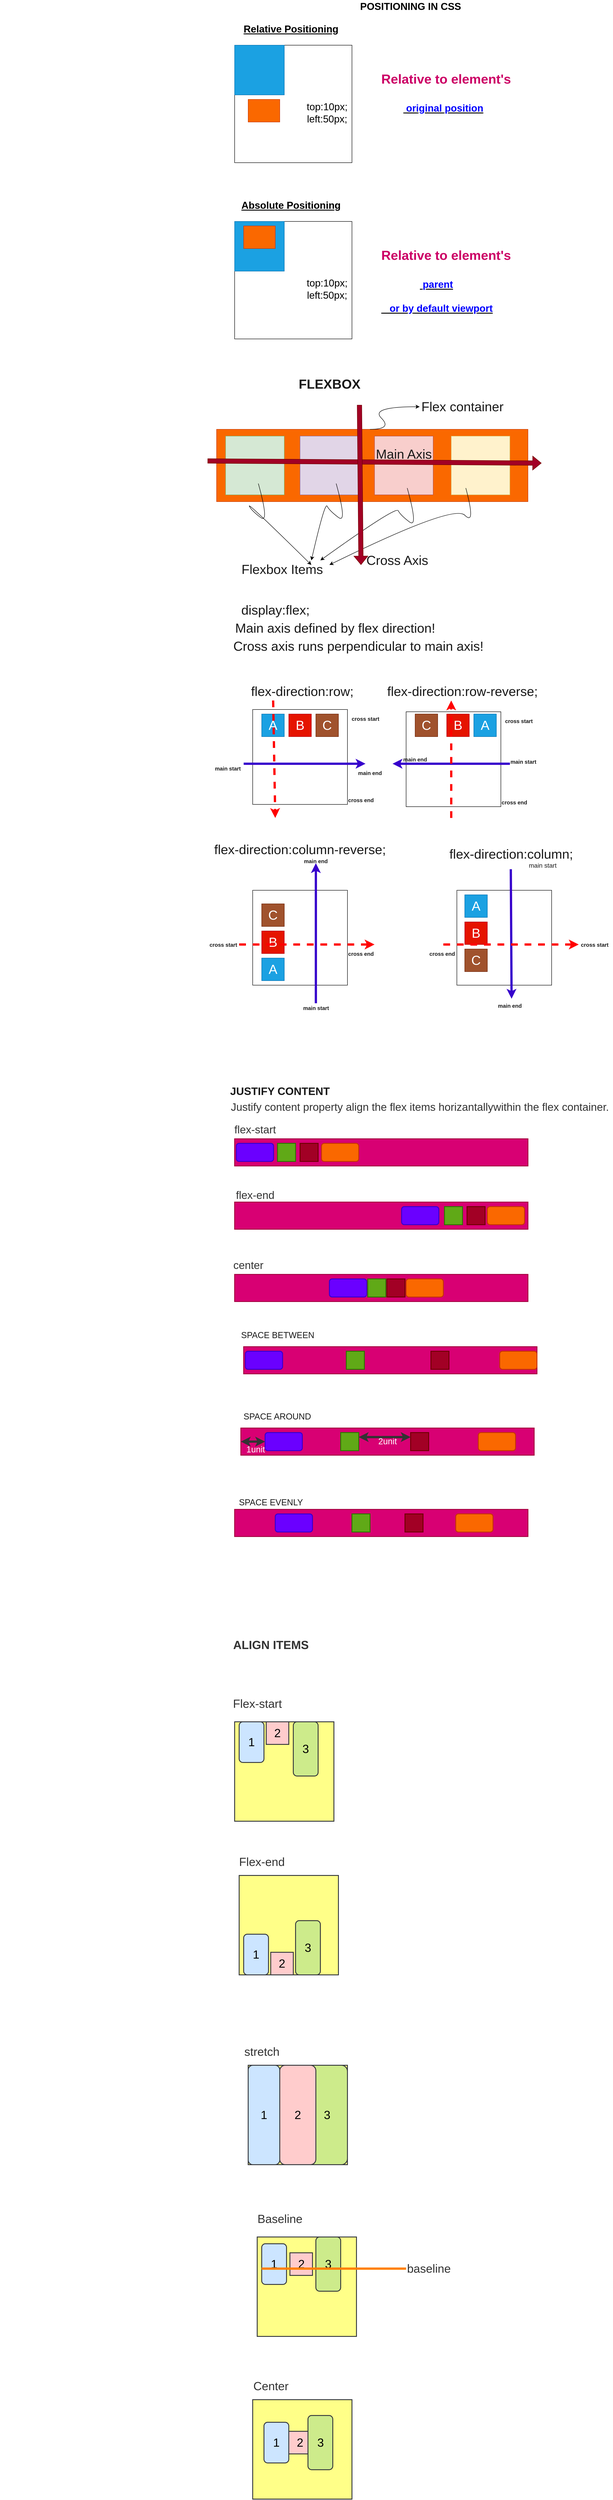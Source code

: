 <mxfile version="15.9.4" type="github">
  <diagram id="hBjouSgAeCDahPuPuHmp" name="Page-1">
    <mxGraphModel dx="1629" dy="402" grid="1" gridSize="10" guides="1" tooltips="1" connect="1" arrows="1" fold="1" page="1" pageScale="1" pageWidth="850" pageHeight="1100" math="0" shadow="0">
      <root>
        <mxCell id="0" />
        <mxCell id="1" parent="0" />
        <mxCell id="PpvAkOJpzQYMoEsu-7qa-2" value="&lt;span&gt;&lt;font size=&quot;1&quot;&gt;&lt;b style=&quot;font-size: 22px&quot;&gt;POSITIONING IN CSS&lt;/b&gt;&lt;/font&gt;&lt;/span&gt;" style="text;html=1;strokeColor=none;fillColor=none;align=center;verticalAlign=middle;whiteSpace=wrap;rounded=0;" vertex="1" parent="1">
          <mxGeometry x="340" y="30" width="260" height="30" as="geometry" />
        </mxCell>
        <mxCell id="PpvAkOJpzQYMoEsu-7qa-3" value="" style="whiteSpace=wrap;html=1;aspect=fixed;fontSize=22;" vertex="1" parent="1">
          <mxGeometry x="80" y="130" width="260" height="260" as="geometry" />
        </mxCell>
        <mxCell id="PpvAkOJpzQYMoEsu-7qa-4" value="&lt;b&gt;&lt;u&gt;Relative Positioning&lt;/u&gt;&lt;/b&gt;" style="text;html=1;strokeColor=none;fillColor=none;align=center;verticalAlign=middle;whiteSpace=wrap;rounded=0;fontSize=22;" vertex="1" parent="1">
          <mxGeometry x="80" y="80" width="250" height="30" as="geometry" />
        </mxCell>
        <mxCell id="PpvAkOJpzQYMoEsu-7qa-5" value="" style="whiteSpace=wrap;html=1;aspect=fixed;fontSize=22;fillColor=#1ba1e2;fontColor=#ffffff;strokeColor=#006EAF;" vertex="1" parent="1">
          <mxGeometry x="80" y="130" width="110" height="110" as="geometry" />
        </mxCell>
        <mxCell id="PpvAkOJpzQYMoEsu-7qa-7" value="" style="rounded=0;whiteSpace=wrap;html=1;fontSize=22;fillColor=#fa6800;fontColor=#000000;strokeColor=#C73500;" vertex="1" parent="1">
          <mxGeometry x="110" y="250" width="70" height="50" as="geometry" />
        </mxCell>
        <mxCell id="PpvAkOJpzQYMoEsu-7qa-8" value="top:10px;&lt;br&gt;left:50px;" style="text;html=1;strokeColor=none;fillColor=none;align=center;verticalAlign=middle;whiteSpace=wrap;rounded=0;fontSize=22;" vertex="1" parent="1">
          <mxGeometry x="240" y="250" width="90" height="60" as="geometry" />
        </mxCell>
        <mxCell id="PpvAkOJpzQYMoEsu-7qa-9" value="&lt;h1&gt;&lt;font style=&quot;font-size: 29px&quot; color=&quot;#cc0066&quot;&gt;Relative to element&#39;s&lt;/font&gt;&lt;span style=&quot;font-size: 43px&quot;&gt;&amp;nbsp;&lt;/span&gt;&lt;/h1&gt;&lt;div&gt;&amp;nbsp; &amp;nbsp; &amp;nbsp; &amp;nbsp; &lt;b&gt;&lt;u&gt;&amp;nbsp;&lt;font color=&quot;#0000ff&quot;&gt;original position&lt;/font&gt;&lt;/u&gt;&lt;/b&gt;&lt;/div&gt;" style="text;html=1;strokeColor=none;fillColor=none;spacing=5;spacingTop=-20;whiteSpace=wrap;overflow=hidden;rounded=0;fontSize=22;" vertex="1" parent="1">
          <mxGeometry x="400" y="155" width="480" height="210" as="geometry" />
        </mxCell>
        <mxCell id="PpvAkOJpzQYMoEsu-7qa-10" value="" style="whiteSpace=wrap;html=1;aspect=fixed;fontSize=22;" vertex="1" parent="1">
          <mxGeometry x="80" y="520" width="260" height="260" as="geometry" />
        </mxCell>
        <mxCell id="PpvAkOJpzQYMoEsu-7qa-11" value="&lt;b&gt;&lt;u&gt;Absolute Positioning&lt;/u&gt;&lt;/b&gt;" style="text;html=1;strokeColor=none;fillColor=none;align=center;verticalAlign=middle;whiteSpace=wrap;rounded=0;fontSize=22;" vertex="1" parent="1">
          <mxGeometry x="80" y="470" width="250" height="30" as="geometry" />
        </mxCell>
        <mxCell id="PpvAkOJpzQYMoEsu-7qa-12" value="" style="whiteSpace=wrap;html=1;aspect=fixed;fontSize=22;fillColor=#1ba1e2;fontColor=#ffffff;strokeColor=#006EAF;" vertex="1" parent="1">
          <mxGeometry x="80" y="520" width="110" height="110" as="geometry" />
        </mxCell>
        <mxCell id="PpvAkOJpzQYMoEsu-7qa-13" value="" style="rounded=0;whiteSpace=wrap;html=1;fontSize=22;fillColor=#fa6800;fontColor=#000000;strokeColor=#C73500;" vertex="1" parent="1">
          <mxGeometry x="100" y="530" width="70" height="50" as="geometry" />
        </mxCell>
        <mxCell id="PpvAkOJpzQYMoEsu-7qa-14" value="top:10px;&lt;br&gt;left:50px;" style="text;html=1;strokeColor=none;fillColor=none;align=center;verticalAlign=middle;whiteSpace=wrap;rounded=0;fontSize=22;" vertex="1" parent="1">
          <mxGeometry x="240" y="640" width="90" height="60" as="geometry" />
        </mxCell>
        <mxCell id="PpvAkOJpzQYMoEsu-7qa-15" value="&lt;h1&gt;&lt;font style=&quot;font-size: 29px&quot; color=&quot;#cc0066&quot;&gt;Relative to element&#39;s&lt;/font&gt;&lt;span style=&quot;font-size: 43px&quot;&gt;&amp;nbsp;&lt;/span&gt;&lt;/h1&gt;&lt;div&gt;&amp;nbsp; &amp;nbsp; &amp;nbsp; &amp;nbsp; &amp;nbsp; &amp;nbsp; &amp;nbsp;&amp;nbsp;&lt;b&gt;&lt;u&gt;&amp;nbsp;&lt;font color=&quot;#0000ff&quot;&gt;parent&lt;/font&gt;&lt;/u&gt;&lt;/b&gt;&lt;/div&gt;&lt;div&gt;&lt;b&gt;&lt;u&gt;&lt;font color=&quot;#0000ff&quot;&gt;&lt;br&gt;&lt;/font&gt;&lt;/u&gt;&lt;/b&gt;&lt;/div&gt;&lt;div&gt;&lt;b&gt;&lt;u&gt;&lt;font color=&quot;#0000ff&quot;&gt;&amp;nbsp; &amp;nbsp;or by default viewport&lt;/font&gt;&lt;/u&gt;&lt;/b&gt;&lt;/div&gt;" style="text;html=1;strokeColor=none;fillColor=none;spacing=5;spacingTop=-20;whiteSpace=wrap;overflow=hidden;rounded=0;fontSize=22;" vertex="1" parent="1">
          <mxGeometry x="400" y="545" width="480" height="210" as="geometry" />
        </mxCell>
        <mxCell id="PpvAkOJpzQYMoEsu-7qa-16" value="&lt;b&gt;&lt;font color=&quot;#1a1a1a&quot;&gt;FLEXBOX&lt;/font&gt;&lt;/b&gt;" style="text;html=1;align=center;verticalAlign=middle;resizable=0;points=[];autosize=1;strokeColor=none;fillColor=none;fontSize=29;fontColor=#0000FF;" vertex="1" parent="1">
          <mxGeometry x="215" y="860" width="150" height="40" as="geometry" />
        </mxCell>
        <mxCell id="PpvAkOJpzQYMoEsu-7qa-17" value="" style="whiteSpace=wrap;html=1;fontSize=29;fontColor=#000000;fillColor=#fa6800;strokeColor=#C73500;" vertex="1" parent="1">
          <mxGeometry x="40" y="980" width="690" height="160" as="geometry" />
        </mxCell>
        <mxCell id="PpvAkOJpzQYMoEsu-7qa-18" value="" style="whiteSpace=wrap;html=1;aspect=fixed;fontSize=29;fillColor=#d5e8d4;strokeColor=#82b366;" vertex="1" parent="1">
          <mxGeometry x="60" y="995" width="130" height="130" as="geometry" />
        </mxCell>
        <mxCell id="PpvAkOJpzQYMoEsu-7qa-19" value="" style="whiteSpace=wrap;html=1;aspect=fixed;fontSize=29;fillColor=#e1d5e7;strokeColor=#9673a6;" vertex="1" parent="1">
          <mxGeometry x="225" y="995" width="130" height="130" as="geometry" />
        </mxCell>
        <mxCell id="PpvAkOJpzQYMoEsu-7qa-20" value="" style="whiteSpace=wrap;html=1;aspect=fixed;fontSize=29;fillColor=#f8cecc;strokeColor=#b85450;" vertex="1" parent="1">
          <mxGeometry x="390" y="995" width="130" height="130" as="geometry" />
        </mxCell>
        <mxCell id="PpvAkOJpzQYMoEsu-7qa-21" value="" style="whiteSpace=wrap;html=1;aspect=fixed;fontSize=29;fillColor=#fff2cc;strokeColor=#d6b656;" vertex="1" parent="1">
          <mxGeometry x="560" y="995" width="130" height="130" as="geometry" />
        </mxCell>
        <mxCell id="PpvAkOJpzQYMoEsu-7qa-22" value="" style="curved=1;endArrow=classic;html=1;rounded=0;fontSize=29;fontColor=#1A1A1A;" edge="1" parent="1">
          <mxGeometry width="50" height="50" relative="1" as="geometry">
            <mxPoint x="380" y="980" as="sourcePoint" />
            <mxPoint x="490" y="930" as="targetPoint" />
            <Array as="points">
              <mxPoint x="430" y="980" />
              <mxPoint x="380" y="930" />
            </Array>
          </mxGeometry>
        </mxCell>
        <mxCell id="PpvAkOJpzQYMoEsu-7qa-23" value="&amp;nbsp; &amp;nbsp; &amp;nbsp; &amp;nbsp; &amp;nbsp; &amp;nbsp; &amp;nbsp; &amp;nbsp; Flex container" style="text;html=1;align=center;verticalAlign=middle;resizable=0;points=[];autosize=1;strokeColor=none;fillColor=none;fontSize=29;fontColor=#1A1A1A;" vertex="1" parent="1">
          <mxGeometry x="355" y="910" width="330" height="40" as="geometry" />
        </mxCell>
        <mxCell id="PpvAkOJpzQYMoEsu-7qa-24" value="" style="curved=1;endArrow=classic;html=1;rounded=0;fontSize=29;fontColor=#1A1A1A;" edge="1" parent="1">
          <mxGeometry width="50" height="50" relative="1" as="geometry">
            <mxPoint x="462.5" y="1110" as="sourcePoint" />
            <mxPoint x="270" y="1270" as="targetPoint" />
            <Array as="points">
              <mxPoint x="487.5" y="1200" />
              <mxPoint x="447.5" y="1170" />
              <mxPoint x="437.5" y="1150" />
            </Array>
          </mxGeometry>
        </mxCell>
        <mxCell id="PpvAkOJpzQYMoEsu-7qa-25" value="" style="curved=1;endArrow=classic;html=1;rounded=0;fontSize=29;fontColor=#1A1A1A;" edge="1" parent="1">
          <mxGeometry width="50" height="50" relative="1" as="geometry">
            <mxPoint x="592.333" y="1110" as="sourcePoint" />
            <mxPoint x="290" y="1280" as="targetPoint" />
            <Array as="points">
              <mxPoint x="615" y="1195" />
              <mxPoint x="565" y="1145" />
            </Array>
          </mxGeometry>
        </mxCell>
        <mxCell id="PpvAkOJpzQYMoEsu-7qa-26" value="" style="curved=1;endArrow=classic;html=1;rounded=0;fontSize=29;fontColor=#1A1A1A;" edge="1" parent="1">
          <mxGeometry width="50" height="50" relative="1" as="geometry">
            <mxPoint x="305" y="1100" as="sourcePoint" />
            <mxPoint x="250" y="1270" as="targetPoint" />
            <Array as="points">
              <mxPoint x="330" y="1190" />
              <mxPoint x="290" y="1160" />
              <mxPoint x="280" y="1140" />
            </Array>
          </mxGeometry>
        </mxCell>
        <mxCell id="PpvAkOJpzQYMoEsu-7qa-27" value="" style="curved=1;endArrow=classic;html=1;rounded=0;fontSize=29;fontColor=#1A1A1A;" edge="1" parent="1">
          <mxGeometry width="50" height="50" relative="1" as="geometry">
            <mxPoint x="132.5" y="1100" as="sourcePoint" />
            <mxPoint x="250" y="1280" as="targetPoint" />
            <Array as="points">
              <mxPoint x="157.5" y="1190" />
              <mxPoint x="117.5" y="1160" />
              <mxPoint x="107.5" y="1140" />
            </Array>
          </mxGeometry>
        </mxCell>
        <mxCell id="PpvAkOJpzQYMoEsu-7qa-28" value="Flexbox Items" style="text;html=1;align=center;verticalAlign=middle;resizable=0;points=[];autosize=1;strokeColor=none;fillColor=none;fontSize=29;fontColor=#1A1A1A;" vertex="1" parent="1">
          <mxGeometry x="85" y="1270" width="200" height="40" as="geometry" />
        </mxCell>
        <mxCell id="PpvAkOJpzQYMoEsu-7qa-29" value="display:flex;" style="text;html=1;align=center;verticalAlign=middle;resizable=0;points=[];autosize=1;strokeColor=none;fillColor=none;fontSize=29;fontColor=#1A1A1A;" vertex="1" parent="1">
          <mxGeometry x="85" y="1360" width="170" height="40" as="geometry" />
        </mxCell>
        <mxCell id="PpvAkOJpzQYMoEsu-7qa-32" value="" style="shape=flexArrow;endArrow=classic;html=1;rounded=0;fontSize=29;fontColor=#1A1A1A;fillColor=#a20025;strokeColor=#6F0000;" edge="1" parent="1">
          <mxGeometry width="50" height="50" relative="1" as="geometry">
            <mxPoint x="20" y="1050" as="sourcePoint" />
            <mxPoint x="760" y="1054.805" as="targetPoint" />
          </mxGeometry>
        </mxCell>
        <mxCell id="PpvAkOJpzQYMoEsu-7qa-34" value="Main Axis" style="text;html=1;strokeColor=none;fillColor=none;align=center;verticalAlign=middle;whiteSpace=wrap;rounded=0;fontSize=29;fontColor=#1A1A1A;strokeWidth=1;" vertex="1" parent="1">
          <mxGeometry x="345" y="1020" width="220" height="30" as="geometry" />
        </mxCell>
        <mxCell id="PpvAkOJpzQYMoEsu-7qa-36" value="" style="shape=flexArrow;endArrow=classic;html=1;rounded=0;fontSize=29;fontColor=#1A1A1A;fillColor=#a20025;strokeColor=#6F0000;exitX=0.005;exitY=0.4;exitDx=0;exitDy=0;exitPerimeter=0;" edge="1" parent="1" source="PpvAkOJpzQYMoEsu-7qa-23">
          <mxGeometry width="50" height="50" relative="1" as="geometry">
            <mxPoint x="250" y="920" as="sourcePoint" />
            <mxPoint x="360" y="1280" as="targetPoint" />
          </mxGeometry>
        </mxCell>
        <mxCell id="PpvAkOJpzQYMoEsu-7qa-38" value="Cross Axis" style="text;html=1;align=center;verticalAlign=middle;resizable=0;points=[];autosize=1;strokeColor=none;fillColor=none;fontSize=29;fontColor=#1A1A1A;" vertex="1" parent="1">
          <mxGeometry x="365" y="1250" width="150" height="40" as="geometry" />
        </mxCell>
        <mxCell id="PpvAkOJpzQYMoEsu-7qa-39" value="&amp;nbsp; &amp;nbsp; &amp;nbsp; &amp;nbsp; &amp;nbsp; &amp;nbsp; &amp;nbsp; &amp;nbsp; &amp;nbsp; &amp;nbsp; &amp;nbsp; &amp;nbsp; &amp;nbsp; &amp;nbsp; &amp;nbsp; &amp;nbsp; &amp;nbsp; &amp;nbsp; &amp;nbsp; &amp;nbsp; &amp;nbsp; &amp;nbsp; &amp;nbsp; &amp;nbsp; &amp;nbsp;Main axis defined by flex direction!" style="text;html=1;align=center;verticalAlign=middle;resizable=0;points=[];autosize=1;strokeColor=none;fillColor=none;fontSize=29;fontColor=#1A1A1A;" vertex="1" parent="1">
          <mxGeometry x="-320" y="1400" width="850" height="40" as="geometry" />
        </mxCell>
        <mxCell id="PpvAkOJpzQYMoEsu-7qa-40" value="&amp;nbsp; &amp;nbsp; &amp;nbsp; &amp;nbsp; &amp;nbsp; &amp;nbsp; &amp;nbsp; &amp;nbsp; &amp;nbsp; &amp;nbsp; &amp;nbsp; &amp;nbsp; &amp;nbsp; &amp;nbsp; &amp;nbsp; &amp;nbsp; &amp;nbsp; &amp;nbsp; &amp;nbsp; &amp;nbsp; &amp;nbsp; &amp;nbsp; &amp;nbsp; &amp;nbsp; &amp;nbsp; &amp;nbsp; &amp;nbsp; &amp;nbsp; &amp;nbsp; &amp;nbsp; &amp;nbsp; &amp;nbsp;Cross axis runs perpendicular to main axis!" style="text;html=1;align=center;verticalAlign=middle;resizable=0;points=[];autosize=1;strokeColor=none;fillColor=none;fontSize=29;fontColor=#1A1A1A;" vertex="1" parent="1">
          <mxGeometry x="-440" y="1440" width="1080" height="40" as="geometry" />
        </mxCell>
        <mxCell id="PpvAkOJpzQYMoEsu-7qa-42" value="" style="whiteSpace=wrap;html=1;aspect=fixed;fontSize=29;fontColor=#1A1A1A;strokeWidth=1;" vertex="1" parent="1">
          <mxGeometry x="120" y="1600" width="210" height="210" as="geometry" />
        </mxCell>
        <mxCell id="PpvAkOJpzQYMoEsu-7qa-43" value="A" style="whiteSpace=wrap;html=1;aspect=fixed;fontSize=29;fontColor=#ffffff;strokeWidth=1;fillColor=#1ba1e2;strokeColor=#006EAF;" vertex="1" parent="1">
          <mxGeometry x="140" y="1610" width="50" height="50" as="geometry" />
        </mxCell>
        <mxCell id="PpvAkOJpzQYMoEsu-7qa-45" value="B" style="whiteSpace=wrap;html=1;aspect=fixed;fontSize=29;fontColor=#ffffff;strokeWidth=1;fillColor=#e51400;strokeColor=#B20000;" vertex="1" parent="1">
          <mxGeometry x="200" y="1610" width="50" height="50" as="geometry" />
        </mxCell>
        <mxCell id="PpvAkOJpzQYMoEsu-7qa-46" value="C" style="whiteSpace=wrap;html=1;aspect=fixed;fontSize=29;fontColor=#ffffff;strokeWidth=1;fillColor=#a0522d;strokeColor=#6D1F00;" vertex="1" parent="1">
          <mxGeometry x="260" y="1610" width="50" height="50" as="geometry" />
        </mxCell>
        <mxCell id="PpvAkOJpzQYMoEsu-7qa-47" value="&amp;nbsp; &amp;nbsp; &amp;nbsp; &amp;nbsp; &amp;nbsp; &amp;nbsp; &amp;nbsp; &amp;nbsp; flex-direction:row;" style="text;html=1;align=center;verticalAlign=middle;resizable=0;points=[];autosize=1;strokeColor=none;fillColor=none;fontSize=29;fontColor=#1A1A1A;" vertex="1" parent="1">
          <mxGeometry x="-20" y="1540" width="370" height="40" as="geometry" />
        </mxCell>
        <mxCell id="PpvAkOJpzQYMoEsu-7qa-51" value="" style="endArrow=classic;html=1;rounded=0;fontSize=28;fontColor=#1A1A1A;fillColor=#6a00ff;strokeColor=#3700CC;strokeWidth=5;" edge="1" parent="1">
          <mxGeometry width="50" height="50" relative="1" as="geometry">
            <mxPoint x="100" y="1720" as="sourcePoint" />
            <mxPoint x="370" y="1720" as="targetPoint" />
          </mxGeometry>
        </mxCell>
        <mxCell id="PpvAkOJpzQYMoEsu-7qa-52" value="" style="endArrow=classic;html=1;rounded=0;fontSize=28;fontColor=#1A1A1A;strokeWidth=5;strokeColor=#FF0000;dashed=1;" edge="1" parent="1" source="PpvAkOJpzQYMoEsu-7qa-47">
          <mxGeometry width="50" height="50" relative="1" as="geometry">
            <mxPoint x="400" y="1760" as="sourcePoint" />
            <mxPoint x="170" y="1840" as="targetPoint" />
          </mxGeometry>
        </mxCell>
        <mxCell id="PpvAkOJpzQYMoEsu-7qa-53" value="&lt;span style=&quot;font-size: 12px&quot;&gt;&lt;b&gt;main start&lt;/b&gt;&lt;/span&gt;" style="text;html=1;strokeColor=none;fillColor=none;align=center;verticalAlign=middle;whiteSpace=wrap;rounded=0;fontSize=28;fontColor=#1A1A1A;" vertex="1" parent="1">
          <mxGeometry x="30" y="1710" width="70" height="30" as="geometry" />
        </mxCell>
        <mxCell id="PpvAkOJpzQYMoEsu-7qa-54" value="&lt;span style=&quot;font-size: 12px&quot;&gt;&lt;b&gt;main end&lt;/b&gt;&lt;/span&gt;" style="text;html=1;strokeColor=none;fillColor=none;align=center;verticalAlign=middle;whiteSpace=wrap;rounded=0;fontSize=28;fontColor=#1A1A1A;" vertex="1" parent="1">
          <mxGeometry x="350" y="1720" width="60" height="30" as="geometry" />
        </mxCell>
        <mxCell id="PpvAkOJpzQYMoEsu-7qa-55" value="&lt;span style=&quot;font-size: 12px&quot;&gt;&lt;b&gt;cross start&lt;/b&gt;&lt;/span&gt;" style="text;html=1;strokeColor=none;fillColor=none;align=center;verticalAlign=middle;whiteSpace=wrap;rounded=0;fontSize=28;fontColor=#1A1A1A;" vertex="1" parent="1">
          <mxGeometry x="330" y="1600" width="80" height="30" as="geometry" />
        </mxCell>
        <mxCell id="PpvAkOJpzQYMoEsu-7qa-56" value="&lt;span style=&quot;font-size: 12px&quot;&gt;&lt;b&gt;cross end&lt;/b&gt;&lt;/span&gt;" style="text;html=1;strokeColor=none;fillColor=none;align=center;verticalAlign=middle;whiteSpace=wrap;rounded=0;fontSize=28;fontColor=#1A1A1A;" vertex="1" parent="1">
          <mxGeometry x="330" y="1780" width="60" height="30" as="geometry" />
        </mxCell>
        <mxCell id="PpvAkOJpzQYMoEsu-7qa-59" value="" style="whiteSpace=wrap;html=1;aspect=fixed;fontSize=29;fontColor=#1A1A1A;strokeWidth=1;" vertex="1" parent="1">
          <mxGeometry x="460" y="1605" width="210" height="210" as="geometry" />
        </mxCell>
        <mxCell id="PpvAkOJpzQYMoEsu-7qa-60" value="A" style="whiteSpace=wrap;html=1;aspect=fixed;fontSize=29;fontColor=#ffffff;strokeWidth=1;fillColor=#1ba1e2;strokeColor=#006EAF;" vertex="1" parent="1">
          <mxGeometry x="610" y="1610" width="50" height="50" as="geometry" />
        </mxCell>
        <mxCell id="PpvAkOJpzQYMoEsu-7qa-61" value="B" style="whiteSpace=wrap;html=1;aspect=fixed;fontSize=29;fontColor=#ffffff;strokeWidth=1;fillColor=#e51400;strokeColor=#B20000;" vertex="1" parent="1">
          <mxGeometry x="550" y="1610" width="50" height="50" as="geometry" />
        </mxCell>
        <mxCell id="PpvAkOJpzQYMoEsu-7qa-62" value="C" style="whiteSpace=wrap;html=1;aspect=fixed;fontSize=29;fontColor=#ffffff;strokeWidth=1;fillColor=#a0522d;strokeColor=#6D1F00;" vertex="1" parent="1">
          <mxGeometry x="480" y="1610" width="50" height="50" as="geometry" />
        </mxCell>
        <mxCell id="PpvAkOJpzQYMoEsu-7qa-63" value="" style="endArrow=classic;html=1;rounded=0;fontSize=28;fontColor=#1A1A1A;fillColor=#6a00ff;strokeColor=#3700CC;strokeWidth=5;" edge="1" parent="1">
          <mxGeometry width="50" height="50" relative="1" as="geometry">
            <mxPoint x="690" y="1720" as="sourcePoint" />
            <mxPoint x="430" y="1720" as="targetPoint" />
          </mxGeometry>
        </mxCell>
        <mxCell id="PpvAkOJpzQYMoEsu-7qa-64" value="" style="endArrow=classic;html=1;rounded=0;fontSize=28;fontColor=#1A1A1A;strokeWidth=5;strokeColor=#FF0000;dashed=1;" edge="1" parent="1">
          <mxGeometry width="50" height="50" relative="1" as="geometry">
            <mxPoint x="560" y="1840" as="sourcePoint" />
            <mxPoint x="560" y="1580" as="targetPoint" />
          </mxGeometry>
        </mxCell>
        <mxCell id="PpvAkOJpzQYMoEsu-7qa-65" value="&lt;span style=&quot;font-size: 12px&quot;&gt;&lt;b&gt;main start&lt;/b&gt;&lt;/span&gt;" style="text;html=1;strokeColor=none;fillColor=none;align=center;verticalAlign=middle;whiteSpace=wrap;rounded=0;fontSize=28;fontColor=#1A1A1A;" vertex="1" parent="1">
          <mxGeometry x="690" y="1695" width="60" height="30" as="geometry" />
        </mxCell>
        <mxCell id="PpvAkOJpzQYMoEsu-7qa-66" value="&lt;span style=&quot;font-size: 12px&quot;&gt;&lt;b&gt;cross start&lt;/b&gt;&lt;/span&gt;" style="text;html=1;strokeColor=none;fillColor=none;align=center;verticalAlign=middle;whiteSpace=wrap;rounded=0;fontSize=28;fontColor=#1A1A1A;" vertex="1" parent="1">
          <mxGeometry x="670" y="1605" width="80" height="30" as="geometry" />
        </mxCell>
        <mxCell id="PpvAkOJpzQYMoEsu-7qa-67" value="&lt;span style=&quot;font-size: 12px&quot;&gt;&lt;b&gt;cross end&lt;/b&gt;&lt;/span&gt;" style="text;html=1;strokeColor=none;fillColor=none;align=center;verticalAlign=middle;whiteSpace=wrap;rounded=0;fontSize=28;fontColor=#1A1A1A;" vertex="1" parent="1">
          <mxGeometry x="670" y="1785" width="60" height="30" as="geometry" />
        </mxCell>
        <mxCell id="PpvAkOJpzQYMoEsu-7qa-68" value="&amp;nbsp; &amp;nbsp; &amp;nbsp; &amp;nbsp; &amp;nbsp; &amp;nbsp; &amp;nbsp; &amp;nbsp; flex-direction:row-reverse;" style="text;html=1;align=center;verticalAlign=middle;resizable=0;points=[];autosize=1;strokeColor=none;fillColor=none;fontSize=29;fontColor=#1A1A1A;" vertex="1" parent="1">
          <mxGeometry x="280" y="1540" width="480" height="40" as="geometry" />
        </mxCell>
        <mxCell id="PpvAkOJpzQYMoEsu-7qa-69" value="&lt;span style=&quot;font-size: 12px&quot;&gt;&lt;b&gt;main end&lt;/b&gt;&lt;/span&gt;" style="text;html=1;strokeColor=none;fillColor=none;align=center;verticalAlign=middle;whiteSpace=wrap;rounded=0;fontSize=28;fontColor=#1A1A1A;" vertex="1" parent="1">
          <mxGeometry x="450" y="1690" width="60" height="30" as="geometry" />
        </mxCell>
        <mxCell id="PpvAkOJpzQYMoEsu-7qa-70" value="" style="whiteSpace=wrap;html=1;aspect=fixed;fontSize=29;fontColor=#1A1A1A;strokeWidth=1;" vertex="1" parent="1">
          <mxGeometry x="120" y="2000" width="210" height="210" as="geometry" />
        </mxCell>
        <mxCell id="PpvAkOJpzQYMoEsu-7qa-71" value="A" style="whiteSpace=wrap;html=1;aspect=fixed;fontSize=29;fontColor=#ffffff;strokeWidth=1;fillColor=#1ba1e2;strokeColor=#006EAF;" vertex="1" parent="1">
          <mxGeometry x="140" y="2150" width="50" height="50" as="geometry" />
        </mxCell>
        <mxCell id="PpvAkOJpzQYMoEsu-7qa-72" value="B" style="whiteSpace=wrap;html=1;aspect=fixed;fontSize=29;fontColor=#ffffff;strokeWidth=1;fillColor=#e51400;strokeColor=#B20000;" vertex="1" parent="1">
          <mxGeometry x="140" y="2090" width="50" height="50" as="geometry" />
        </mxCell>
        <mxCell id="PpvAkOJpzQYMoEsu-7qa-73" value="C" style="whiteSpace=wrap;html=1;aspect=fixed;fontSize=29;fontColor=#ffffff;strokeWidth=1;fillColor=#a0522d;strokeColor=#6D1F00;" vertex="1" parent="1">
          <mxGeometry x="140" y="2030" width="50" height="50" as="geometry" />
        </mxCell>
        <mxCell id="PpvAkOJpzQYMoEsu-7qa-74" value="" style="endArrow=classic;html=1;rounded=0;fontSize=28;fontColor=#1A1A1A;fillColor=#6a00ff;strokeColor=#3700CC;strokeWidth=5;" edge="1" parent="1">
          <mxGeometry width="50" height="50" relative="1" as="geometry">
            <mxPoint x="260" y="2250" as="sourcePoint" />
            <mxPoint x="260" y="1940" as="targetPoint" />
          </mxGeometry>
        </mxCell>
        <mxCell id="PpvAkOJpzQYMoEsu-7qa-75" value="" style="endArrow=classic;html=1;rounded=0;fontSize=28;fontColor=#1A1A1A;strokeWidth=5;strokeColor=#FF0000;dashed=1;" edge="1" parent="1">
          <mxGeometry width="50" height="50" relative="1" as="geometry">
            <mxPoint x="90" y="2120" as="sourcePoint" />
            <mxPoint x="390" y="2120" as="targetPoint" />
          </mxGeometry>
        </mxCell>
        <mxCell id="PpvAkOJpzQYMoEsu-7qa-76" value="&lt;span style=&quot;font-size: 12px&quot;&gt;&lt;b&gt;main start&lt;/b&gt;&lt;/span&gt;" style="text;html=1;strokeColor=none;fillColor=none;align=center;verticalAlign=middle;whiteSpace=wrap;rounded=0;fontSize=28;fontColor=#1A1A1A;" vertex="1" parent="1">
          <mxGeometry x="222.5" y="2240" width="75" height="30" as="geometry" />
        </mxCell>
        <mxCell id="PpvAkOJpzQYMoEsu-7qa-77" value="&lt;span style=&quot;font-size: 12px&quot;&gt;&lt;b&gt;main end&lt;/b&gt;&lt;/span&gt;" style="text;html=1;strokeColor=none;fillColor=none;align=center;verticalAlign=middle;whiteSpace=wrap;rounded=0;fontSize=28;fontColor=#1A1A1A;" vertex="1" parent="1">
          <mxGeometry x="230" y="1900" width="60" height="60" as="geometry" />
        </mxCell>
        <mxCell id="PpvAkOJpzQYMoEsu-7qa-78" value="&lt;span style=&quot;font-size: 12px&quot;&gt;&lt;b&gt;cross end&lt;/b&gt;&lt;/span&gt;" style="text;html=1;strokeColor=none;fillColor=none;align=center;verticalAlign=middle;whiteSpace=wrap;rounded=0;fontSize=28;fontColor=#1A1A1A;" vertex="1" parent="1">
          <mxGeometry x="320" y="2120" width="80" height="30" as="geometry" />
        </mxCell>
        <mxCell id="PpvAkOJpzQYMoEsu-7qa-79" value="&lt;span style=&quot;font-size: 12px&quot;&gt;&lt;b&gt;cross start&lt;/b&gt;&lt;/span&gt;" style="text;html=1;strokeColor=none;fillColor=none;align=center;verticalAlign=middle;whiteSpace=wrap;rounded=0;fontSize=28;fontColor=#1A1A1A;" vertex="1" parent="1">
          <mxGeometry x="20" y="2100" width="70" height="30" as="geometry" />
        </mxCell>
        <mxCell id="PpvAkOJpzQYMoEsu-7qa-80" style="edgeStyle=orthogonalEdgeStyle;rounded=0;orthogonalLoop=1;jettySize=auto;html=1;exitX=0.5;exitY=1;exitDx=0;exitDy=0;dashed=1;fontSize=14;fontColor=#1A1A1A;strokeColor=#FF0000;strokeWidth=5;" edge="1" parent="1" source="PpvAkOJpzQYMoEsu-7qa-76" target="PpvAkOJpzQYMoEsu-7qa-76">
          <mxGeometry relative="1" as="geometry" />
        </mxCell>
        <mxCell id="PpvAkOJpzQYMoEsu-7qa-81" value="&amp;nbsp; &amp;nbsp; &amp;nbsp; &amp;nbsp; &amp;nbsp; &amp;nbsp; &amp;nbsp; &amp;nbsp; flex-direction:column-reverse;" style="text;html=1;align=center;verticalAlign=middle;resizable=0;points=[];autosize=1;strokeColor=none;fillColor=none;fontSize=29;fontColor=#1A1A1A;" vertex="1" parent="1">
          <mxGeometry x="-100" y="1890" width="520" height="40" as="geometry" />
        </mxCell>
        <mxCell id="PpvAkOJpzQYMoEsu-7qa-82" value="" style="whiteSpace=wrap;html=1;aspect=fixed;fontSize=29;fontColor=#1A1A1A;strokeWidth=1;" vertex="1" parent="1">
          <mxGeometry x="572.5" y="2000" width="210" height="210" as="geometry" />
        </mxCell>
        <mxCell id="PpvAkOJpzQYMoEsu-7qa-83" value="A" style="whiteSpace=wrap;html=1;aspect=fixed;fontSize=29;fontColor=#ffffff;strokeWidth=1;fillColor=#1ba1e2;strokeColor=#006EAF;" vertex="1" parent="1">
          <mxGeometry x="590" y="2010" width="50" height="50" as="geometry" />
        </mxCell>
        <mxCell id="PpvAkOJpzQYMoEsu-7qa-84" value="B" style="whiteSpace=wrap;html=1;aspect=fixed;fontSize=29;fontColor=#ffffff;strokeWidth=1;fillColor=#e51400;strokeColor=#B20000;" vertex="1" parent="1">
          <mxGeometry x="590" y="2070" width="50" height="50" as="geometry" />
        </mxCell>
        <mxCell id="PpvAkOJpzQYMoEsu-7qa-85" value="C" style="whiteSpace=wrap;html=1;aspect=fixed;fontSize=29;fontColor=#ffffff;strokeWidth=1;fillColor=#a0522d;strokeColor=#6D1F00;" vertex="1" parent="1">
          <mxGeometry x="590" y="2130" width="50" height="50" as="geometry" />
        </mxCell>
        <mxCell id="PpvAkOJpzQYMoEsu-7qa-86" value="" style="endArrow=classic;html=1;rounded=0;fontSize=28;fontColor=#1A1A1A;fillColor=#6a00ff;strokeColor=#3700CC;strokeWidth=5;entryX=0.25;entryY=0;entryDx=0;entryDy=0;exitX=0.867;exitY=1.056;exitDx=0;exitDy=0;exitPerimeter=0;" edge="1" parent="1">
          <mxGeometry width="50" height="50" relative="1" as="geometry">
            <mxPoint x="692.02" y="1953.36" as="sourcePoint" />
            <mxPoint x="693.75" y="2240" as="targetPoint" />
          </mxGeometry>
        </mxCell>
        <mxCell id="PpvAkOJpzQYMoEsu-7qa-87" value="" style="endArrow=classic;html=1;rounded=0;fontSize=28;fontColor=#1A1A1A;strokeWidth=5;strokeColor=#FF0000;dashed=1;" edge="1" parent="1">
          <mxGeometry width="50" height="50" relative="1" as="geometry">
            <mxPoint x="542.5" y="2120" as="sourcePoint" />
            <mxPoint x="842.5" y="2120" as="targetPoint" />
          </mxGeometry>
        </mxCell>
        <mxCell id="PpvAkOJpzQYMoEsu-7qa-90" value="&lt;span style=&quot;font-size: 12px&quot;&gt;&lt;b&gt;cross start&lt;/b&gt;&lt;/span&gt;" style="text;html=1;strokeColor=none;fillColor=none;align=center;verticalAlign=middle;whiteSpace=wrap;rounded=0;fontSize=28;fontColor=#1A1A1A;" vertex="1" parent="1">
          <mxGeometry x="837.5" y="2100" width="80" height="30" as="geometry" />
        </mxCell>
        <mxCell id="PpvAkOJpzQYMoEsu-7qa-91" value="&lt;span style=&quot;font-size: 12px&quot;&gt;&lt;b&gt;cross end&lt;/b&gt;&lt;/span&gt;" style="text;html=1;strokeColor=none;fillColor=none;align=center;verticalAlign=middle;whiteSpace=wrap;rounded=0;fontSize=28;fontColor=#1A1A1A;" vertex="1" parent="1">
          <mxGeometry x="510" y="2120" width="60" height="30" as="geometry" />
        </mxCell>
        <mxCell id="PpvAkOJpzQYMoEsu-7qa-92" style="edgeStyle=orthogonalEdgeStyle;rounded=0;orthogonalLoop=1;jettySize=auto;html=1;exitX=0.5;exitY=1;exitDx=0;exitDy=0;dashed=1;fontSize=14;fontColor=#1A1A1A;strokeColor=#FF0000;strokeWidth=5;" edge="1" parent="1">
          <mxGeometry relative="1" as="geometry">
            <mxPoint x="712.5" y="2270" as="sourcePoint" />
            <mxPoint x="712.5" y="2270" as="targetPoint" />
          </mxGeometry>
        </mxCell>
        <mxCell id="PpvAkOJpzQYMoEsu-7qa-93" value="main start" style="text;whiteSpace=wrap;html=1;fontSize=14;fontColor=#1A1A1A;" vertex="1" parent="1">
          <mxGeometry x="730" y="1930" width="90" height="30" as="geometry" />
        </mxCell>
        <mxCell id="PpvAkOJpzQYMoEsu-7qa-94" value="&lt;span style=&quot;font-size: 12px&quot;&gt;&lt;b&gt;main end&lt;/b&gt;&lt;/span&gt;" style="text;html=1;strokeColor=none;fillColor=none;align=center;verticalAlign=middle;whiteSpace=wrap;rounded=0;fontSize=28;fontColor=#1A1A1A;" vertex="1" parent="1">
          <mxGeometry x="660" y="2220" width="60" height="60" as="geometry" />
        </mxCell>
        <mxCell id="PpvAkOJpzQYMoEsu-7qa-95" value="&amp;nbsp; &amp;nbsp; &amp;nbsp; &amp;nbsp; &amp;nbsp; &amp;nbsp; &amp;nbsp; &amp;nbsp; flex-direction:column;" style="text;html=1;align=center;verticalAlign=middle;resizable=0;points=[];autosize=1;strokeColor=none;fillColor=none;fontSize=29;fontColor=#1A1A1A;" vertex="1" parent="1">
          <mxGeometry x="417.5" y="1900" width="420" height="40" as="geometry" />
        </mxCell>
        <mxCell id="PpvAkOJpzQYMoEsu-7qa-96" value="&lt;b&gt;&lt;font style=&quot;font-size: 24px&quot;&gt;JUSTIFY CONTENT&lt;/font&gt;&lt;/b&gt;" style="text;html=1;align=center;verticalAlign=middle;resizable=0;points=[];autosize=1;strokeColor=none;fillColor=none;fontSize=14;fontColor=#1A1A1A;strokeWidth=2;" vertex="1" parent="1">
          <mxGeometry x="60" y="2430" width="240" height="30" as="geometry" />
        </mxCell>
        <mxCell id="PpvAkOJpzQYMoEsu-7qa-97" value="" style="whiteSpace=wrap;html=1;fontSize=19;fontColor=#ffffff;strokeWidth=2;fillColor=#d80073;strokeColor=#A50040;" vertex="1" parent="1">
          <mxGeometry x="80" y="2550" width="650" height="60" as="geometry" />
        </mxCell>
        <mxCell id="PpvAkOJpzQYMoEsu-7qa-98" value="" style="rounded=1;whiteSpace=wrap;html=1;fontSize=19;fontColor=#ffffff;strokeWidth=2;fillColor=#6a00ff;strokeColor=#3700CC;" vertex="1" parent="1">
          <mxGeometry x="83.75" y="2560" width="82.5" height="40" as="geometry" />
        </mxCell>
        <mxCell id="PpvAkOJpzQYMoEsu-7qa-99" value="" style="whiteSpace=wrap;html=1;aspect=fixed;fontSize=19;fontColor=#ffffff;strokeWidth=2;fillColor=#60a917;strokeColor=#2D7600;" vertex="1" parent="1">
          <mxGeometry x="175" y="2560" width="40" height="40" as="geometry" />
        </mxCell>
        <mxCell id="PpvAkOJpzQYMoEsu-7qa-100" value="" style="whiteSpace=wrap;html=1;aspect=fixed;fontSize=19;fontColor=#ffffff;strokeWidth=2;fillColor=#a20025;strokeColor=#6F0000;" vertex="1" parent="1">
          <mxGeometry x="225" y="2560" width="40" height="40" as="geometry" />
        </mxCell>
        <mxCell id="PpvAkOJpzQYMoEsu-7qa-101" value="" style="rounded=1;whiteSpace=wrap;html=1;fontSize=19;fontColor=#000000;strokeWidth=2;fillColor=#fa6800;strokeColor=#C73500;" vertex="1" parent="1">
          <mxGeometry x="272.5" y="2560" width="82.5" height="40" as="geometry" />
        </mxCell>
        <mxCell id="PpvAkOJpzQYMoEsu-7qa-102" value="" style="whiteSpace=wrap;html=1;fontSize=19;fontColor=#ffffff;strokeWidth=2;fillColor=#d80073;strokeColor=#A50040;" vertex="1" parent="1">
          <mxGeometry x="80" y="2690" width="650" height="60" as="geometry" />
        </mxCell>
        <mxCell id="PpvAkOJpzQYMoEsu-7qa-103" value="" style="rounded=1;whiteSpace=wrap;html=1;fontSize=19;fontColor=#ffffff;strokeWidth=2;fillColor=#6a00ff;strokeColor=#3700CC;" vertex="1" parent="1">
          <mxGeometry x="450" y="2700" width="82.5" height="40" as="geometry" />
        </mxCell>
        <mxCell id="PpvAkOJpzQYMoEsu-7qa-104" value="" style="whiteSpace=wrap;html=1;aspect=fixed;fontSize=19;fontColor=#ffffff;strokeWidth=2;fillColor=#60a917;strokeColor=#2D7600;" vertex="1" parent="1">
          <mxGeometry x="545" y="2700" width="40" height="40" as="geometry" />
        </mxCell>
        <mxCell id="PpvAkOJpzQYMoEsu-7qa-105" value="" style="whiteSpace=wrap;html=1;aspect=fixed;fontSize=19;fontColor=#ffffff;strokeWidth=2;fillColor=#a20025;strokeColor=#6F0000;" vertex="1" parent="1">
          <mxGeometry x="595" y="2700" width="40" height="40" as="geometry" />
        </mxCell>
        <mxCell id="PpvAkOJpzQYMoEsu-7qa-106" value="" style="rounded=1;whiteSpace=wrap;html=1;fontSize=19;fontColor=#000000;strokeWidth=2;fillColor=#fa6800;strokeColor=#C73500;" vertex="1" parent="1">
          <mxGeometry x="640" y="2700" width="82.5" height="40" as="geometry" />
        </mxCell>
        <mxCell id="PpvAkOJpzQYMoEsu-7qa-107" value="" style="whiteSpace=wrap;html=1;fontSize=19;fontColor=#ffffff;strokeWidth=2;fillColor=#d80073;strokeColor=#A50040;" vertex="1" parent="1">
          <mxGeometry x="80" y="2850" width="650" height="60" as="geometry" />
        </mxCell>
        <mxCell id="PpvAkOJpzQYMoEsu-7qa-108" value="" style="rounded=1;whiteSpace=wrap;html=1;fontSize=19;fontColor=#ffffff;strokeWidth=2;fillColor=#6a00ff;strokeColor=#3700CC;" vertex="1" parent="1">
          <mxGeometry x="290" y="2860" width="82.5" height="40" as="geometry" />
        </mxCell>
        <mxCell id="PpvAkOJpzQYMoEsu-7qa-109" value="" style="whiteSpace=wrap;html=1;aspect=fixed;fontSize=19;fontColor=#ffffff;strokeWidth=2;fillColor=#60a917;strokeColor=#2D7600;" vertex="1" parent="1">
          <mxGeometry x="375" y="2860" width="40" height="40" as="geometry" />
        </mxCell>
        <mxCell id="PpvAkOJpzQYMoEsu-7qa-110" value="" style="whiteSpace=wrap;html=1;aspect=fixed;fontSize=19;fontColor=#ffffff;strokeWidth=2;fillColor=#a20025;strokeColor=#6F0000;" vertex="1" parent="1">
          <mxGeometry x="417.5" y="2860" width="40" height="40" as="geometry" />
        </mxCell>
        <mxCell id="PpvAkOJpzQYMoEsu-7qa-111" value="" style="rounded=1;whiteSpace=wrap;html=1;fontSize=19;fontColor=#000000;strokeWidth=2;fillColor=#fa6800;strokeColor=#C73500;" vertex="1" parent="1">
          <mxGeometry x="460" y="2860" width="82.5" height="40" as="geometry" />
        </mxCell>
        <mxCell id="PpvAkOJpzQYMoEsu-7qa-112" value="" style="whiteSpace=wrap;html=1;fontSize=19;fontColor=#ffffff;strokeWidth=2;fillColor=#d80073;strokeColor=#A50040;" vertex="1" parent="1">
          <mxGeometry x="100" y="3010" width="650" height="60" as="geometry" />
        </mxCell>
        <mxCell id="PpvAkOJpzQYMoEsu-7qa-113" value="" style="rounded=1;whiteSpace=wrap;html=1;fontSize=19;fontColor=#ffffff;strokeWidth=2;fillColor=#6a00ff;strokeColor=#3700CC;" vertex="1" parent="1">
          <mxGeometry x="103.75" y="3020" width="82.5" height="40" as="geometry" />
        </mxCell>
        <mxCell id="PpvAkOJpzQYMoEsu-7qa-114" value="" style="whiteSpace=wrap;html=1;aspect=fixed;fontSize=19;fontColor=#ffffff;strokeWidth=2;fillColor=#60a917;strokeColor=#2D7600;" vertex="1" parent="1">
          <mxGeometry x="327.5" y="3020" width="40" height="40" as="geometry" />
        </mxCell>
        <mxCell id="PpvAkOJpzQYMoEsu-7qa-115" value="" style="whiteSpace=wrap;html=1;aspect=fixed;fontSize=19;fontColor=#ffffff;strokeWidth=2;fillColor=#a20025;strokeColor=#6F0000;" vertex="1" parent="1">
          <mxGeometry x="515" y="3020" width="40" height="40" as="geometry" />
        </mxCell>
        <mxCell id="PpvAkOJpzQYMoEsu-7qa-116" value="" style="rounded=1;whiteSpace=wrap;html=1;fontSize=19;fontColor=#000000;strokeWidth=2;fillColor=#fa6800;strokeColor=#C73500;" vertex="1" parent="1">
          <mxGeometry x="667.5" y="3020" width="82.5" height="40" as="geometry" />
        </mxCell>
        <mxCell id="PpvAkOJpzQYMoEsu-7qa-117" value="2unit" style="whiteSpace=wrap;html=1;fontSize=19;fontColor=#ffffff;strokeWidth=2;fillColor=#d80073;strokeColor=#A50040;" vertex="1" parent="1">
          <mxGeometry x="93.75" y="3190" width="650" height="60" as="geometry" />
        </mxCell>
        <mxCell id="PpvAkOJpzQYMoEsu-7qa-118" value="" style="rounded=1;whiteSpace=wrap;html=1;fontSize=19;fontColor=#ffffff;strokeWidth=2;fillColor=#6a00ff;strokeColor=#3700CC;" vertex="1" parent="1">
          <mxGeometry x="147.5" y="3200" width="82.5" height="40" as="geometry" />
        </mxCell>
        <mxCell id="PpvAkOJpzQYMoEsu-7qa-119" value="" style="whiteSpace=wrap;html=1;aspect=fixed;fontSize=19;fontColor=#ffffff;strokeWidth=2;fillColor=#60a917;strokeColor=#2D7600;" vertex="1" parent="1">
          <mxGeometry x="315" y="3200" width="40" height="40" as="geometry" />
        </mxCell>
        <mxCell id="PpvAkOJpzQYMoEsu-7qa-120" value="" style="whiteSpace=wrap;html=1;aspect=fixed;fontSize=19;fontColor=#ffffff;strokeWidth=2;fillColor=#a20025;strokeColor=#6F0000;" vertex="1" parent="1">
          <mxGeometry x="470" y="3200" width="40" height="40" as="geometry" />
        </mxCell>
        <mxCell id="PpvAkOJpzQYMoEsu-7qa-121" value="" style="rounded=1;whiteSpace=wrap;html=1;fontSize=19;fontColor=#000000;strokeWidth=2;fillColor=#fa6800;strokeColor=#C73500;" vertex="1" parent="1">
          <mxGeometry x="620" y="3200" width="82.5" height="40" as="geometry" />
        </mxCell>
        <mxCell id="PpvAkOJpzQYMoEsu-7qa-122" value="" style="whiteSpace=wrap;html=1;fontSize=19;fontColor=#ffffff;strokeWidth=2;fillColor=#d80073;strokeColor=#A50040;" vertex="1" parent="1">
          <mxGeometry x="80" y="3370" width="650" height="60" as="geometry" />
        </mxCell>
        <mxCell id="PpvAkOJpzQYMoEsu-7qa-123" value="" style="rounded=1;whiteSpace=wrap;html=1;fontSize=19;fontColor=#ffffff;strokeWidth=2;fillColor=#6a00ff;strokeColor=#3700CC;" vertex="1" parent="1">
          <mxGeometry x="170" y="3380" width="82.5" height="40" as="geometry" />
        </mxCell>
        <mxCell id="PpvAkOJpzQYMoEsu-7qa-124" value="" style="whiteSpace=wrap;html=1;aspect=fixed;fontSize=19;fontColor=#ffffff;strokeWidth=2;fillColor=#60a917;strokeColor=#2D7600;" vertex="1" parent="1">
          <mxGeometry x="340" y="3380" width="40" height="40" as="geometry" />
        </mxCell>
        <mxCell id="PpvAkOJpzQYMoEsu-7qa-125" value="" style="whiteSpace=wrap;html=1;aspect=fixed;fontSize=19;fontColor=#ffffff;strokeWidth=2;fillColor=#a20025;strokeColor=#6F0000;" vertex="1" parent="1">
          <mxGeometry x="457.5" y="3380" width="40" height="40" as="geometry" />
        </mxCell>
        <mxCell id="PpvAkOJpzQYMoEsu-7qa-126" value="" style="rounded=1;whiteSpace=wrap;html=1;fontSize=19;fontColor=#000000;strokeWidth=2;fillColor=#fa6800;strokeColor=#C73500;" vertex="1" parent="1">
          <mxGeometry x="570" y="3380" width="82.5" height="40" as="geometry" />
        </mxCell>
        <mxCell id="PpvAkOJpzQYMoEsu-7qa-128" value="SPACE BETWEEN" style="text;html=1;align=center;verticalAlign=middle;resizable=0;points=[];autosize=1;strokeColor=none;fillColor=none;fontSize=19;fontColor=#1A1A1A;" vertex="1" parent="1">
          <mxGeometry x="85" y="2970" width="180" height="30" as="geometry" />
        </mxCell>
        <mxCell id="PpvAkOJpzQYMoEsu-7qa-129" value="" style="endArrow=classic;startArrow=classic;html=1;rounded=0;fontSize=19;fontColor=#1A1A1A;strokeColor=#333333;strokeWidth=5;exitX=1;exitY=0.25;exitDx=0;exitDy=0;entryX=0;entryY=0.25;entryDx=0;entryDy=0;" edge="1" parent="1" source="PpvAkOJpzQYMoEsu-7qa-119" target="PpvAkOJpzQYMoEsu-7qa-120">
          <mxGeometry width="50" height="50" relative="1" as="geometry">
            <mxPoint x="380" y="3210" as="sourcePoint" />
            <mxPoint x="430" y="3160" as="targetPoint" />
          </mxGeometry>
        </mxCell>
        <mxCell id="PpvAkOJpzQYMoEsu-7qa-130" value="" style="endArrow=classic;startArrow=classic;html=1;rounded=0;fontSize=19;fontColor=#1A1A1A;strokeColor=#333333;strokeWidth=5;entryX=0;entryY=0.5;entryDx=0;entryDy=0;" edge="1" parent="1" source="PpvAkOJpzQYMoEsu-7qa-118" target="PpvAkOJpzQYMoEsu-7qa-117">
          <mxGeometry width="50" height="50" relative="1" as="geometry">
            <mxPoint x="130" y="3220" as="sourcePoint" />
            <mxPoint x="430" y="3160" as="targetPoint" />
          </mxGeometry>
        </mxCell>
        <mxCell id="PpvAkOJpzQYMoEsu-7qa-131" value="&lt;font color=&quot;#ffffff&quot;&gt;1unit&lt;/font&gt;" style="text;whiteSpace=wrap;html=1;fontSize=19;fontColor=#1A1A1A;" vertex="1" parent="1">
          <mxGeometry x="103.75" y="3220" width="70" height="40" as="geometry" />
        </mxCell>
        <mxCell id="PpvAkOJpzQYMoEsu-7qa-133" value="SPACE AROUND" style="text;html=1;align=center;verticalAlign=middle;resizable=0;points=[];autosize=1;strokeColor=none;fillColor=none;fontSize=19;fontColor=#1A1A1A;" vertex="1" parent="1">
          <mxGeometry x="93.75" y="3150" width="160" height="30" as="geometry" />
        </mxCell>
        <mxCell id="PpvAkOJpzQYMoEsu-7qa-134" value="SPACE EVENLY" style="text;html=1;align=center;verticalAlign=middle;resizable=0;points=[];autosize=1;strokeColor=none;fillColor=none;fontSize=19;fontColor=#1A1A1A;" vertex="1" parent="1">
          <mxGeometry x="80" y="3340" width="160" height="30" as="geometry" />
        </mxCell>
        <mxCell id="PpvAkOJpzQYMoEsu-7qa-137" value="&amp;nbsp; &amp;nbsp; &amp;nbsp; &amp;nbsp; &amp;nbsp; &amp;nbsp; &amp;nbsp; &amp;nbsp; &amp;nbsp; &amp;nbsp; &amp;nbsp; &amp;nbsp; &amp;nbsp; &amp;nbsp; &amp;nbsp; &amp;nbsp; &amp;nbsp; &amp;nbsp; &amp;nbsp; &amp;nbsp; &amp;nbsp; &amp;nbsp; &amp;nbsp; &amp;nbsp; &amp;nbsp; &amp;nbsp; &amp;nbsp; &amp;nbsp; &amp;nbsp; &amp;nbsp; &amp;nbsp; &amp;nbsp; &amp;nbsp; &amp;nbsp; &amp;nbsp;Justify content property align the flex items horizantallywithin the flex container." style="text;html=1;align=center;verticalAlign=middle;resizable=0;points=[];autosize=1;strokeColor=none;fillColor=none;fontSize=24;fontColor=#333333;" vertex="1" parent="1">
          <mxGeometry x="-395" y="2465" width="1310" height="30" as="geometry" />
        </mxCell>
        <mxCell id="PpvAkOJpzQYMoEsu-7qa-138" value="flex-start" style="text;html=1;align=center;verticalAlign=middle;resizable=0;points=[];autosize=1;strokeColor=none;fillColor=none;fontSize=24;fontColor=#333333;" vertex="1" parent="1">
          <mxGeometry x="70" y="2515" width="110" height="30" as="geometry" />
        </mxCell>
        <mxCell id="PpvAkOJpzQYMoEsu-7qa-139" value="flex-end" style="text;html=1;align=center;verticalAlign=middle;resizable=0;points=[];autosize=1;strokeColor=none;fillColor=none;fontSize=24;fontColor=#333333;" vertex="1" parent="1">
          <mxGeometry x="75" y="2660" width="100" height="30" as="geometry" />
        </mxCell>
        <mxCell id="PpvAkOJpzQYMoEsu-7qa-140" value="&amp;nbsp; &amp;nbsp;center" style="text;html=1;align=center;verticalAlign=middle;resizable=0;points=[];autosize=1;strokeColor=none;fillColor=none;fontSize=24;fontColor=#333333;" vertex="1" parent="1">
          <mxGeometry x="50" y="2815" width="100" height="30" as="geometry" />
        </mxCell>
        <mxCell id="PpvAkOJpzQYMoEsu-7qa-141" value="&lt;b&gt;&lt;font style=&quot;font-size: 26px&quot;&gt;ALIGN ITEMS&lt;/font&gt;&lt;/b&gt;" style="text;html=1;align=center;verticalAlign=middle;resizable=0;points=[];autosize=1;strokeColor=none;fillColor=none;fontSize=24;fontColor=#333333;" vertex="1" parent="1">
          <mxGeometry x="70" y="3650" width="180" height="40" as="geometry" />
        </mxCell>
        <mxCell id="PpvAkOJpzQYMoEsu-7qa-142" value="" style="whiteSpace=wrap;html=1;aspect=fixed;fontSize=26;strokeWidth=2;fillColor=#ffff88;strokeColor=#36393d;" vertex="1" parent="1">
          <mxGeometry x="80" y="3840" width="220" height="220" as="geometry" />
        </mxCell>
        <mxCell id="PpvAkOJpzQYMoEsu-7qa-143" value="1" style="rounded=1;whiteSpace=wrap;html=1;fontSize=26;strokeWidth=2;fillColor=#cce5ff;strokeColor=#36393d;" vertex="1" parent="1">
          <mxGeometry x="90" y="3840" width="55" height="90" as="geometry" />
        </mxCell>
        <mxCell id="PpvAkOJpzQYMoEsu-7qa-144" value="2" style="whiteSpace=wrap;html=1;aspect=fixed;fontSize=26;strokeWidth=2;fillColor=#ffcccc;strokeColor=#36393d;" vertex="1" parent="1">
          <mxGeometry x="150" y="3840" width="50" height="50" as="geometry" />
        </mxCell>
        <mxCell id="PpvAkOJpzQYMoEsu-7qa-145" value="3" style="rounded=1;whiteSpace=wrap;html=1;fontSize=26;strokeWidth=2;fillColor=#cdeb8b;strokeColor=#36393d;" vertex="1" parent="1">
          <mxGeometry x="210" y="3840" width="55" height="120" as="geometry" />
        </mxCell>
        <mxCell id="PpvAkOJpzQYMoEsu-7qa-146" value="" style="whiteSpace=wrap;html=1;aspect=fixed;fontSize=26;strokeWidth=2;fillColor=#ffff88;strokeColor=#36393d;" vertex="1" parent="1">
          <mxGeometry x="90" y="4180" width="220" height="220" as="geometry" />
        </mxCell>
        <mxCell id="PpvAkOJpzQYMoEsu-7qa-147" value="1" style="rounded=1;whiteSpace=wrap;html=1;fontSize=26;strokeWidth=2;fillColor=#cce5ff;strokeColor=#36393d;" vertex="1" parent="1">
          <mxGeometry x="100" y="4310" width="55" height="90" as="geometry" />
        </mxCell>
        <mxCell id="PpvAkOJpzQYMoEsu-7qa-148" value="2" style="whiteSpace=wrap;html=1;aspect=fixed;fontSize=26;strokeWidth=2;fillColor=#ffcccc;strokeColor=#36393d;" vertex="1" parent="1">
          <mxGeometry x="160" y="4350" width="50" height="50" as="geometry" />
        </mxCell>
        <mxCell id="PpvAkOJpzQYMoEsu-7qa-149" value="3" style="rounded=1;whiteSpace=wrap;html=1;fontSize=26;strokeWidth=2;fillColor=#cdeb8b;strokeColor=#36393d;" vertex="1" parent="1">
          <mxGeometry x="215" y="4280" width="55" height="120" as="geometry" />
        </mxCell>
        <mxCell id="PpvAkOJpzQYMoEsu-7qa-150" value="" style="whiteSpace=wrap;html=1;aspect=fixed;fontSize=26;strokeWidth=2;fillColor=#ffff88;strokeColor=#36393d;" vertex="1" parent="1">
          <mxGeometry x="110" y="4600" width="220" height="220" as="geometry" />
        </mxCell>
        <mxCell id="PpvAkOJpzQYMoEsu-7qa-151" value="1" style="rounded=1;whiteSpace=wrap;html=1;fontSize=26;strokeWidth=2;fillColor=#cce5ff;strokeColor=#36393d;" vertex="1" parent="1">
          <mxGeometry x="110" y="4600" width="70" height="220" as="geometry" />
        </mxCell>
        <mxCell id="PpvAkOJpzQYMoEsu-7qa-153" value="3" style="rounded=1;whiteSpace=wrap;html=1;fontSize=26;strokeWidth=2;fillColor=#cdeb8b;strokeColor=#36393d;" vertex="1" parent="1">
          <mxGeometry x="240" y="4600" width="90" height="220" as="geometry" />
        </mxCell>
        <mxCell id="PpvAkOJpzQYMoEsu-7qa-154" value="" style="whiteSpace=wrap;html=1;aspect=fixed;fontSize=26;strokeWidth=2;fillColor=#ffff88;strokeColor=#36393d;" vertex="1" parent="1">
          <mxGeometry x="130" y="4980" width="220" height="220" as="geometry" />
        </mxCell>
        <mxCell id="PpvAkOJpzQYMoEsu-7qa-155" value="1" style="rounded=1;whiteSpace=wrap;html=1;fontSize=26;strokeWidth=2;fillColor=#cce5ff;strokeColor=#36393d;" vertex="1" parent="1">
          <mxGeometry x="140" y="4995" width="55" height="90" as="geometry" />
        </mxCell>
        <mxCell id="PpvAkOJpzQYMoEsu-7qa-156" value="2" style="whiteSpace=wrap;html=1;aspect=fixed;fontSize=26;strokeWidth=2;fillColor=#ffcccc;strokeColor=#36393d;" vertex="1" parent="1">
          <mxGeometry x="202.5" y="5015" width="50" height="50" as="geometry" />
        </mxCell>
        <mxCell id="PpvAkOJpzQYMoEsu-7qa-157" value="3" style="rounded=1;whiteSpace=wrap;html=1;fontSize=26;strokeWidth=2;fillColor=#cdeb8b;strokeColor=#36393d;" vertex="1" parent="1">
          <mxGeometry x="260" y="4980" width="55" height="120" as="geometry" />
        </mxCell>
        <mxCell id="PpvAkOJpzQYMoEsu-7qa-158" value="Flex-start" style="text;html=1;align=center;verticalAlign=middle;resizable=0;points=[];autosize=1;strokeColor=none;fillColor=none;fontSize=26;fontColor=#333333;" vertex="1" parent="1">
          <mxGeometry x="70" y="3780" width="120" height="40" as="geometry" />
        </mxCell>
        <mxCell id="PpvAkOJpzQYMoEsu-7qa-159" value="Flex-end" style="text;html=1;align=center;verticalAlign=middle;resizable=0;points=[];autosize=1;strokeColor=none;fillColor=none;fontSize=26;fontColor=#333333;" vertex="1" parent="1">
          <mxGeometry x="80" y="4130" width="120" height="40" as="geometry" />
        </mxCell>
        <mxCell id="PpvAkOJpzQYMoEsu-7qa-160" value="2" style="rounded=1;whiteSpace=wrap;html=1;fontSize=26;strokeWidth=2;fillColor=#ffcccc;strokeColor=#36393d;" vertex="1" parent="1">
          <mxGeometry x="180" y="4600" width="80" height="220" as="geometry" />
        </mxCell>
        <mxCell id="PpvAkOJpzQYMoEsu-7qa-161" value="stretch" style="text;html=1;align=center;verticalAlign=middle;resizable=0;points=[];autosize=1;strokeColor=none;fillColor=none;fontSize=26;fontColor=#333333;" vertex="1" parent="1">
          <mxGeometry x="95" y="4550" width="90" height="40" as="geometry" />
        </mxCell>
        <mxCell id="PpvAkOJpzQYMoEsu-7qa-162" value="" style="endArrow=none;html=1;rounded=0;fontSize=26;fontColor=#333333;strokeColor=#FF8000;strokeWidth=5;exitX=0.045;exitY=0.318;exitDx=0;exitDy=0;exitPerimeter=0;fillColor=#ffcc99;" edge="1" parent="1" source="PpvAkOJpzQYMoEsu-7qa-154">
          <mxGeometry width="50" height="50" relative="1" as="geometry">
            <mxPoint x="420" y="5110" as="sourcePoint" />
            <mxPoint x="460" y="5050" as="targetPoint" />
          </mxGeometry>
        </mxCell>
        <mxCell id="PpvAkOJpzQYMoEsu-7qa-163" value="baseline" style="text;html=1;align=center;verticalAlign=middle;resizable=0;points=[];autosize=1;strokeColor=none;fillColor=none;fontSize=26;fontColor=#333333;" vertex="1" parent="1">
          <mxGeometry x="455" y="5030" width="110" height="40" as="geometry" />
        </mxCell>
        <mxCell id="PpvAkOJpzQYMoEsu-7qa-164" value="Baseline" style="text;html=1;align=center;verticalAlign=middle;resizable=0;points=[];autosize=1;strokeColor=none;fillColor=none;fontSize=26;fontColor=#333333;" vertex="1" parent="1">
          <mxGeometry x="120" y="4920" width="120" height="40" as="geometry" />
        </mxCell>
        <mxCell id="PpvAkOJpzQYMoEsu-7qa-165" value="" style="whiteSpace=wrap;html=1;aspect=fixed;fontSize=26;strokeWidth=2;fillColor=#ffff88;strokeColor=#36393d;" vertex="1" parent="1">
          <mxGeometry x="120" y="5340" width="220" height="220" as="geometry" />
        </mxCell>
        <mxCell id="PpvAkOJpzQYMoEsu-7qa-166" value="1" style="rounded=1;whiteSpace=wrap;html=1;fontSize=26;strokeWidth=2;fillColor=#cce5ff;strokeColor=#36393d;" vertex="1" parent="1">
          <mxGeometry x="145" y="5390" width="55" height="90" as="geometry" />
        </mxCell>
        <mxCell id="PpvAkOJpzQYMoEsu-7qa-167" value="2" style="whiteSpace=wrap;html=1;aspect=fixed;fontSize=26;strokeWidth=2;fillColor=#ffcccc;strokeColor=#36393d;" vertex="1" parent="1">
          <mxGeometry x="200" y="5410" width="50" height="50" as="geometry" />
        </mxCell>
        <mxCell id="PpvAkOJpzQYMoEsu-7qa-168" value="3" style="rounded=1;whiteSpace=wrap;html=1;fontSize=26;strokeWidth=2;fillColor=#cdeb8b;strokeColor=#36393d;" vertex="1" parent="1">
          <mxGeometry x="242.5" y="5375" width="55" height="120" as="geometry" />
        </mxCell>
        <mxCell id="PpvAkOJpzQYMoEsu-7qa-169" value="Center" style="text;html=1;align=center;verticalAlign=middle;resizable=0;points=[];autosize=1;strokeColor=none;fillColor=none;fontSize=26;fontColor=#333333;" vertex="1" parent="1">
          <mxGeometry x="115" y="5290" width="90" height="40" as="geometry" />
        </mxCell>
      </root>
    </mxGraphModel>
  </diagram>
</mxfile>
